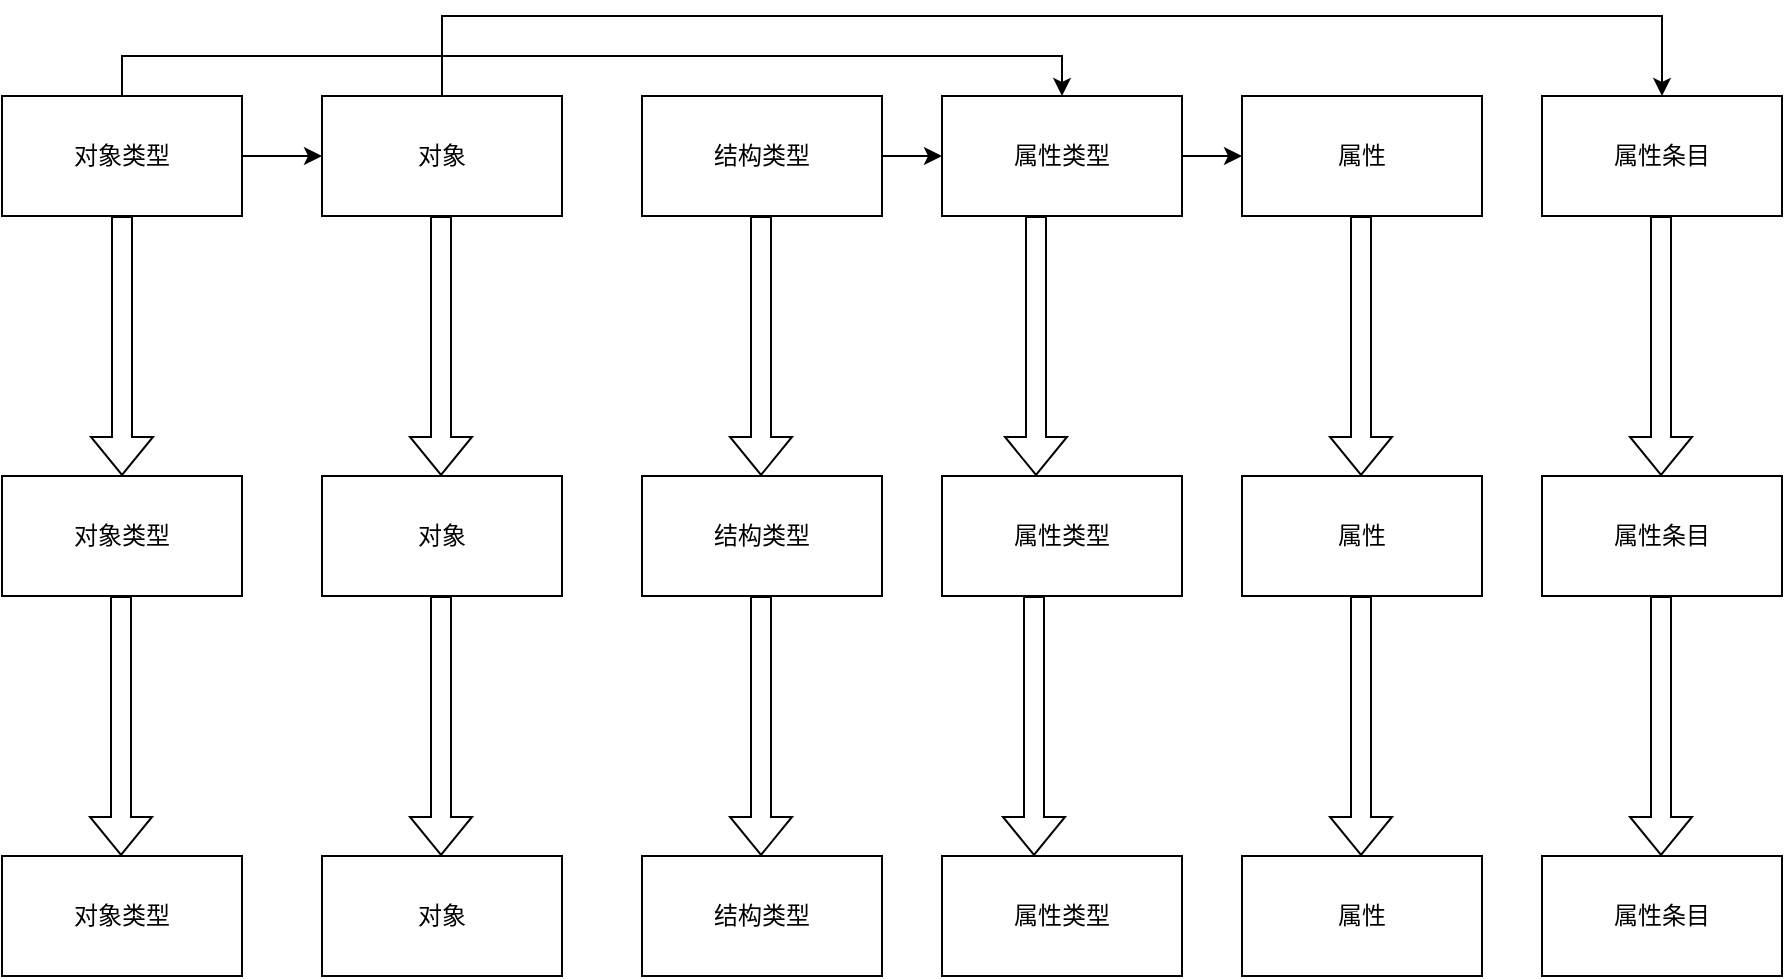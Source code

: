 <mxfile version="20.2.7" type="github">
  <diagram id="1CONTttXrJL3eCz_d6RR" name="第 1 页">
    <mxGraphModel dx="868" dy="620" grid="1" gridSize="10" guides="1" tooltips="1" connect="1" arrows="1" fold="1" page="1" pageScale="1" pageWidth="827" pageHeight="1169" math="0" shadow="0">
      <root>
        <mxCell id="0" />
        <mxCell id="1" parent="0" />
        <mxCell id="sJzGx4FhJefqnYnKV2_w-4" style="edgeStyle=orthogonalEdgeStyle;rounded=0;orthogonalLoop=1;jettySize=auto;html=1;entryX=0;entryY=0.5;entryDx=0;entryDy=0;" edge="1" parent="1" source="sJzGx4FhJefqnYnKV2_w-2" target="sJzGx4FhJefqnYnKV2_w-3">
          <mxGeometry relative="1" as="geometry" />
        </mxCell>
        <mxCell id="sJzGx4FhJefqnYnKV2_w-9" style="edgeStyle=orthogonalEdgeStyle;rounded=0;orthogonalLoop=1;jettySize=auto;html=1;entryX=0.5;entryY=0;entryDx=0;entryDy=0;" edge="1" parent="1" source="sJzGx4FhJefqnYnKV2_w-2" target="sJzGx4FhJefqnYnKV2_w-6">
          <mxGeometry relative="1" as="geometry">
            <Array as="points">
              <mxPoint x="370" y="50" />
              <mxPoint x="840" y="50" />
            </Array>
          </mxGeometry>
        </mxCell>
        <mxCell id="sJzGx4FhJefqnYnKV2_w-31" style="edgeStyle=orthogonalEdgeStyle;rounded=0;orthogonalLoop=1;jettySize=auto;html=1;entryX=0.5;entryY=0;entryDx=0;entryDy=0;shape=flexArrow;" edge="1" parent="1" source="sJzGx4FhJefqnYnKV2_w-2" target="sJzGx4FhJefqnYnKV2_w-14">
          <mxGeometry relative="1" as="geometry" />
        </mxCell>
        <mxCell id="sJzGx4FhJefqnYnKV2_w-2" value="对象类型" style="rounded=0;whiteSpace=wrap;html=1;" vertex="1" parent="1">
          <mxGeometry x="310" y="70" width="120" height="60" as="geometry" />
        </mxCell>
        <mxCell id="sJzGx4FhJefqnYnKV2_w-13" style="edgeStyle=orthogonalEdgeStyle;rounded=0;orthogonalLoop=1;jettySize=auto;html=1;entryX=0.5;entryY=0;entryDx=0;entryDy=0;" edge="1" parent="1" source="sJzGx4FhJefqnYnKV2_w-3" target="sJzGx4FhJefqnYnKV2_w-8">
          <mxGeometry relative="1" as="geometry">
            <Array as="points">
              <mxPoint x="530" y="30" />
              <mxPoint x="1140" y="30" />
            </Array>
          </mxGeometry>
        </mxCell>
        <mxCell id="sJzGx4FhJefqnYnKV2_w-3" value="对象" style="rounded=0;whiteSpace=wrap;html=1;" vertex="1" parent="1">
          <mxGeometry x="470" y="70" width="120" height="60" as="geometry" />
        </mxCell>
        <mxCell id="sJzGx4FhJefqnYnKV2_w-11" style="edgeStyle=orthogonalEdgeStyle;rounded=0;orthogonalLoop=1;jettySize=auto;html=1;" edge="1" parent="1" source="sJzGx4FhJefqnYnKV2_w-5" target="sJzGx4FhJefqnYnKV2_w-6">
          <mxGeometry relative="1" as="geometry" />
        </mxCell>
        <mxCell id="sJzGx4FhJefqnYnKV2_w-5" value="结构类型" style="rounded=0;whiteSpace=wrap;html=1;" vertex="1" parent="1">
          <mxGeometry x="630" y="70" width="120" height="60" as="geometry" />
        </mxCell>
        <mxCell id="sJzGx4FhJefqnYnKV2_w-12" style="edgeStyle=orthogonalEdgeStyle;rounded=0;orthogonalLoop=1;jettySize=auto;html=1;" edge="1" parent="1" source="sJzGx4FhJefqnYnKV2_w-6" target="sJzGx4FhJefqnYnKV2_w-7">
          <mxGeometry relative="1" as="geometry" />
        </mxCell>
        <mxCell id="sJzGx4FhJefqnYnKV2_w-6" value="属性类型" style="rounded=0;whiteSpace=wrap;html=1;" vertex="1" parent="1">
          <mxGeometry x="780" y="70" width="120" height="60" as="geometry" />
        </mxCell>
        <mxCell id="sJzGx4FhJefqnYnKV2_w-7" value="属性" style="rounded=0;whiteSpace=wrap;html=1;" vertex="1" parent="1">
          <mxGeometry x="930" y="70" width="120" height="60" as="geometry" />
        </mxCell>
        <mxCell id="sJzGx4FhJefqnYnKV2_w-8" value="属性条目" style="rounded=0;whiteSpace=wrap;html=1;" vertex="1" parent="1">
          <mxGeometry x="1080" y="70" width="120" height="60" as="geometry" />
        </mxCell>
        <mxCell id="sJzGx4FhJefqnYnKV2_w-14" value="对象类型" style="rounded=0;whiteSpace=wrap;html=1;" vertex="1" parent="1">
          <mxGeometry x="310" y="260" width="120" height="60" as="geometry" />
        </mxCell>
        <mxCell id="sJzGx4FhJefqnYnKV2_w-15" value="对象" style="rounded=0;whiteSpace=wrap;html=1;" vertex="1" parent="1">
          <mxGeometry x="470" y="260" width="120" height="60" as="geometry" />
        </mxCell>
        <mxCell id="sJzGx4FhJefqnYnKV2_w-16" value="结构类型" style="rounded=0;whiteSpace=wrap;html=1;" vertex="1" parent="1">
          <mxGeometry x="630" y="260" width="120" height="60" as="geometry" />
        </mxCell>
        <mxCell id="sJzGx4FhJefqnYnKV2_w-17" value="属性类型" style="rounded=0;whiteSpace=wrap;html=1;" vertex="1" parent="1">
          <mxGeometry x="780" y="260" width="120" height="60" as="geometry" />
        </mxCell>
        <mxCell id="sJzGx4FhJefqnYnKV2_w-18" value="属性" style="rounded=0;whiteSpace=wrap;html=1;" vertex="1" parent="1">
          <mxGeometry x="930" y="260" width="120" height="60" as="geometry" />
        </mxCell>
        <mxCell id="sJzGx4FhJefqnYnKV2_w-19" value="属性条目" style="rounded=0;whiteSpace=wrap;html=1;" vertex="1" parent="1">
          <mxGeometry x="1080" y="260" width="120" height="60" as="geometry" />
        </mxCell>
        <mxCell id="sJzGx4FhJefqnYnKV2_w-20" value="对象类型" style="rounded=0;whiteSpace=wrap;html=1;" vertex="1" parent="1">
          <mxGeometry x="310" y="450" width="120" height="60" as="geometry" />
        </mxCell>
        <mxCell id="sJzGx4FhJefqnYnKV2_w-21" value="对象" style="rounded=0;whiteSpace=wrap;html=1;" vertex="1" parent="1">
          <mxGeometry x="470" y="450" width="120" height="60" as="geometry" />
        </mxCell>
        <mxCell id="sJzGx4FhJefqnYnKV2_w-22" value="结构类型" style="rounded=0;whiteSpace=wrap;html=1;" vertex="1" parent="1">
          <mxGeometry x="630" y="450" width="120" height="60" as="geometry" />
        </mxCell>
        <mxCell id="sJzGx4FhJefqnYnKV2_w-23" value="属性类型" style="rounded=0;whiteSpace=wrap;html=1;" vertex="1" parent="1">
          <mxGeometry x="780" y="450" width="120" height="60" as="geometry" />
        </mxCell>
        <mxCell id="sJzGx4FhJefqnYnKV2_w-24" value="属性" style="rounded=0;whiteSpace=wrap;html=1;" vertex="1" parent="1">
          <mxGeometry x="930" y="450" width="120" height="60" as="geometry" />
        </mxCell>
        <mxCell id="sJzGx4FhJefqnYnKV2_w-25" value="属性条目" style="rounded=0;whiteSpace=wrap;html=1;" vertex="1" parent="1">
          <mxGeometry x="1080" y="450" width="120" height="60" as="geometry" />
        </mxCell>
        <mxCell id="sJzGx4FhJefqnYnKV2_w-33" style="edgeStyle=orthogonalEdgeStyle;rounded=0;orthogonalLoop=1;jettySize=auto;html=1;entryX=0.5;entryY=0;entryDx=0;entryDy=0;shape=flexArrow;" edge="1" parent="1">
          <mxGeometry relative="1" as="geometry">
            <mxPoint x="826" y="320" as="sourcePoint" />
            <mxPoint x="826" y="450" as="targetPoint" />
          </mxGeometry>
        </mxCell>
        <mxCell id="sJzGx4FhJefqnYnKV2_w-34" style="edgeStyle=orthogonalEdgeStyle;rounded=0;orthogonalLoop=1;jettySize=auto;html=1;entryX=0.5;entryY=0;entryDx=0;entryDy=0;shape=flexArrow;" edge="1" parent="1">
          <mxGeometry relative="1" as="geometry">
            <mxPoint x="689.5" y="320" as="sourcePoint" />
            <mxPoint x="689.5" y="450" as="targetPoint" />
          </mxGeometry>
        </mxCell>
        <mxCell id="sJzGx4FhJefqnYnKV2_w-35" style="edgeStyle=orthogonalEdgeStyle;rounded=0;orthogonalLoop=1;jettySize=auto;html=1;entryX=0.5;entryY=0;entryDx=0;entryDy=0;shape=flexArrow;" edge="1" parent="1">
          <mxGeometry relative="1" as="geometry">
            <mxPoint x="529.5" y="320" as="sourcePoint" />
            <mxPoint x="529.5" y="450" as="targetPoint" />
          </mxGeometry>
        </mxCell>
        <mxCell id="sJzGx4FhJefqnYnKV2_w-36" style="edgeStyle=orthogonalEdgeStyle;rounded=0;orthogonalLoop=1;jettySize=auto;html=1;entryX=0.5;entryY=0;entryDx=0;entryDy=0;shape=flexArrow;" edge="1" parent="1">
          <mxGeometry relative="1" as="geometry">
            <mxPoint x="369.5" y="320" as="sourcePoint" />
            <mxPoint x="369.5" y="450" as="targetPoint" />
          </mxGeometry>
        </mxCell>
        <mxCell id="sJzGx4FhJefqnYnKV2_w-37" style="edgeStyle=orthogonalEdgeStyle;rounded=0;orthogonalLoop=1;jettySize=auto;html=1;entryX=0.5;entryY=0;entryDx=0;entryDy=0;shape=flexArrow;" edge="1" parent="1">
          <mxGeometry relative="1" as="geometry">
            <mxPoint x="989.5" y="130" as="sourcePoint" />
            <mxPoint x="989.5" y="260" as="targetPoint" />
          </mxGeometry>
        </mxCell>
        <mxCell id="sJzGx4FhJefqnYnKV2_w-38" style="edgeStyle=orthogonalEdgeStyle;rounded=0;orthogonalLoop=1;jettySize=auto;html=1;entryX=0.5;entryY=0;entryDx=0;entryDy=0;shape=flexArrow;" edge="1" parent="1">
          <mxGeometry relative="1" as="geometry">
            <mxPoint x="827" y="130" as="sourcePoint" />
            <mxPoint x="827" y="260" as="targetPoint" />
          </mxGeometry>
        </mxCell>
        <mxCell id="sJzGx4FhJefqnYnKV2_w-39" style="edgeStyle=orthogonalEdgeStyle;rounded=0;orthogonalLoop=1;jettySize=auto;html=1;entryX=0.5;entryY=0;entryDx=0;entryDy=0;shape=flexArrow;" edge="1" parent="1">
          <mxGeometry relative="1" as="geometry">
            <mxPoint x="689.5" y="130" as="sourcePoint" />
            <mxPoint x="689.5" y="260" as="targetPoint" />
          </mxGeometry>
        </mxCell>
        <mxCell id="sJzGx4FhJefqnYnKV2_w-40" style="edgeStyle=orthogonalEdgeStyle;rounded=0;orthogonalLoop=1;jettySize=auto;html=1;entryX=0.5;entryY=0;entryDx=0;entryDy=0;shape=flexArrow;" edge="1" parent="1">
          <mxGeometry relative="1" as="geometry">
            <mxPoint x="529.5" y="130" as="sourcePoint" />
            <mxPoint x="529.5" y="260" as="targetPoint" />
          </mxGeometry>
        </mxCell>
        <mxCell id="sJzGx4FhJefqnYnKV2_w-41" style="edgeStyle=orthogonalEdgeStyle;rounded=0;orthogonalLoop=1;jettySize=auto;html=1;entryX=0.5;entryY=0;entryDx=0;entryDy=0;shape=flexArrow;" edge="1" parent="1">
          <mxGeometry relative="1" as="geometry">
            <mxPoint x="989.5" y="320" as="sourcePoint" />
            <mxPoint x="989.5" y="450" as="targetPoint" />
          </mxGeometry>
        </mxCell>
        <mxCell id="sJzGx4FhJefqnYnKV2_w-42" style="edgeStyle=orthogonalEdgeStyle;rounded=0;orthogonalLoop=1;jettySize=auto;html=1;entryX=0.5;entryY=0;entryDx=0;entryDy=0;shape=flexArrow;" edge="1" parent="1">
          <mxGeometry relative="1" as="geometry">
            <mxPoint x="1139.5" y="320" as="sourcePoint" />
            <mxPoint x="1139.5" y="450" as="targetPoint" />
          </mxGeometry>
        </mxCell>
        <mxCell id="sJzGx4FhJefqnYnKV2_w-43" style="edgeStyle=orthogonalEdgeStyle;rounded=0;orthogonalLoop=1;jettySize=auto;html=1;entryX=0.5;entryY=0;entryDx=0;entryDy=0;shape=flexArrow;" edge="1" parent="1">
          <mxGeometry relative="1" as="geometry">
            <mxPoint x="1139.5" y="130" as="sourcePoint" />
            <mxPoint x="1139.5" y="260" as="targetPoint" />
          </mxGeometry>
        </mxCell>
      </root>
    </mxGraphModel>
  </diagram>
</mxfile>
